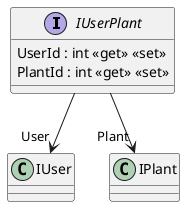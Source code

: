 @startuml
interface IUserPlant {
    UserId : int <<get>> <<set>>
    PlantId : int <<get>> <<set>>
}
IUserPlant --> "User" IUser
IUserPlant --> "Plant" IPlant
@enduml
